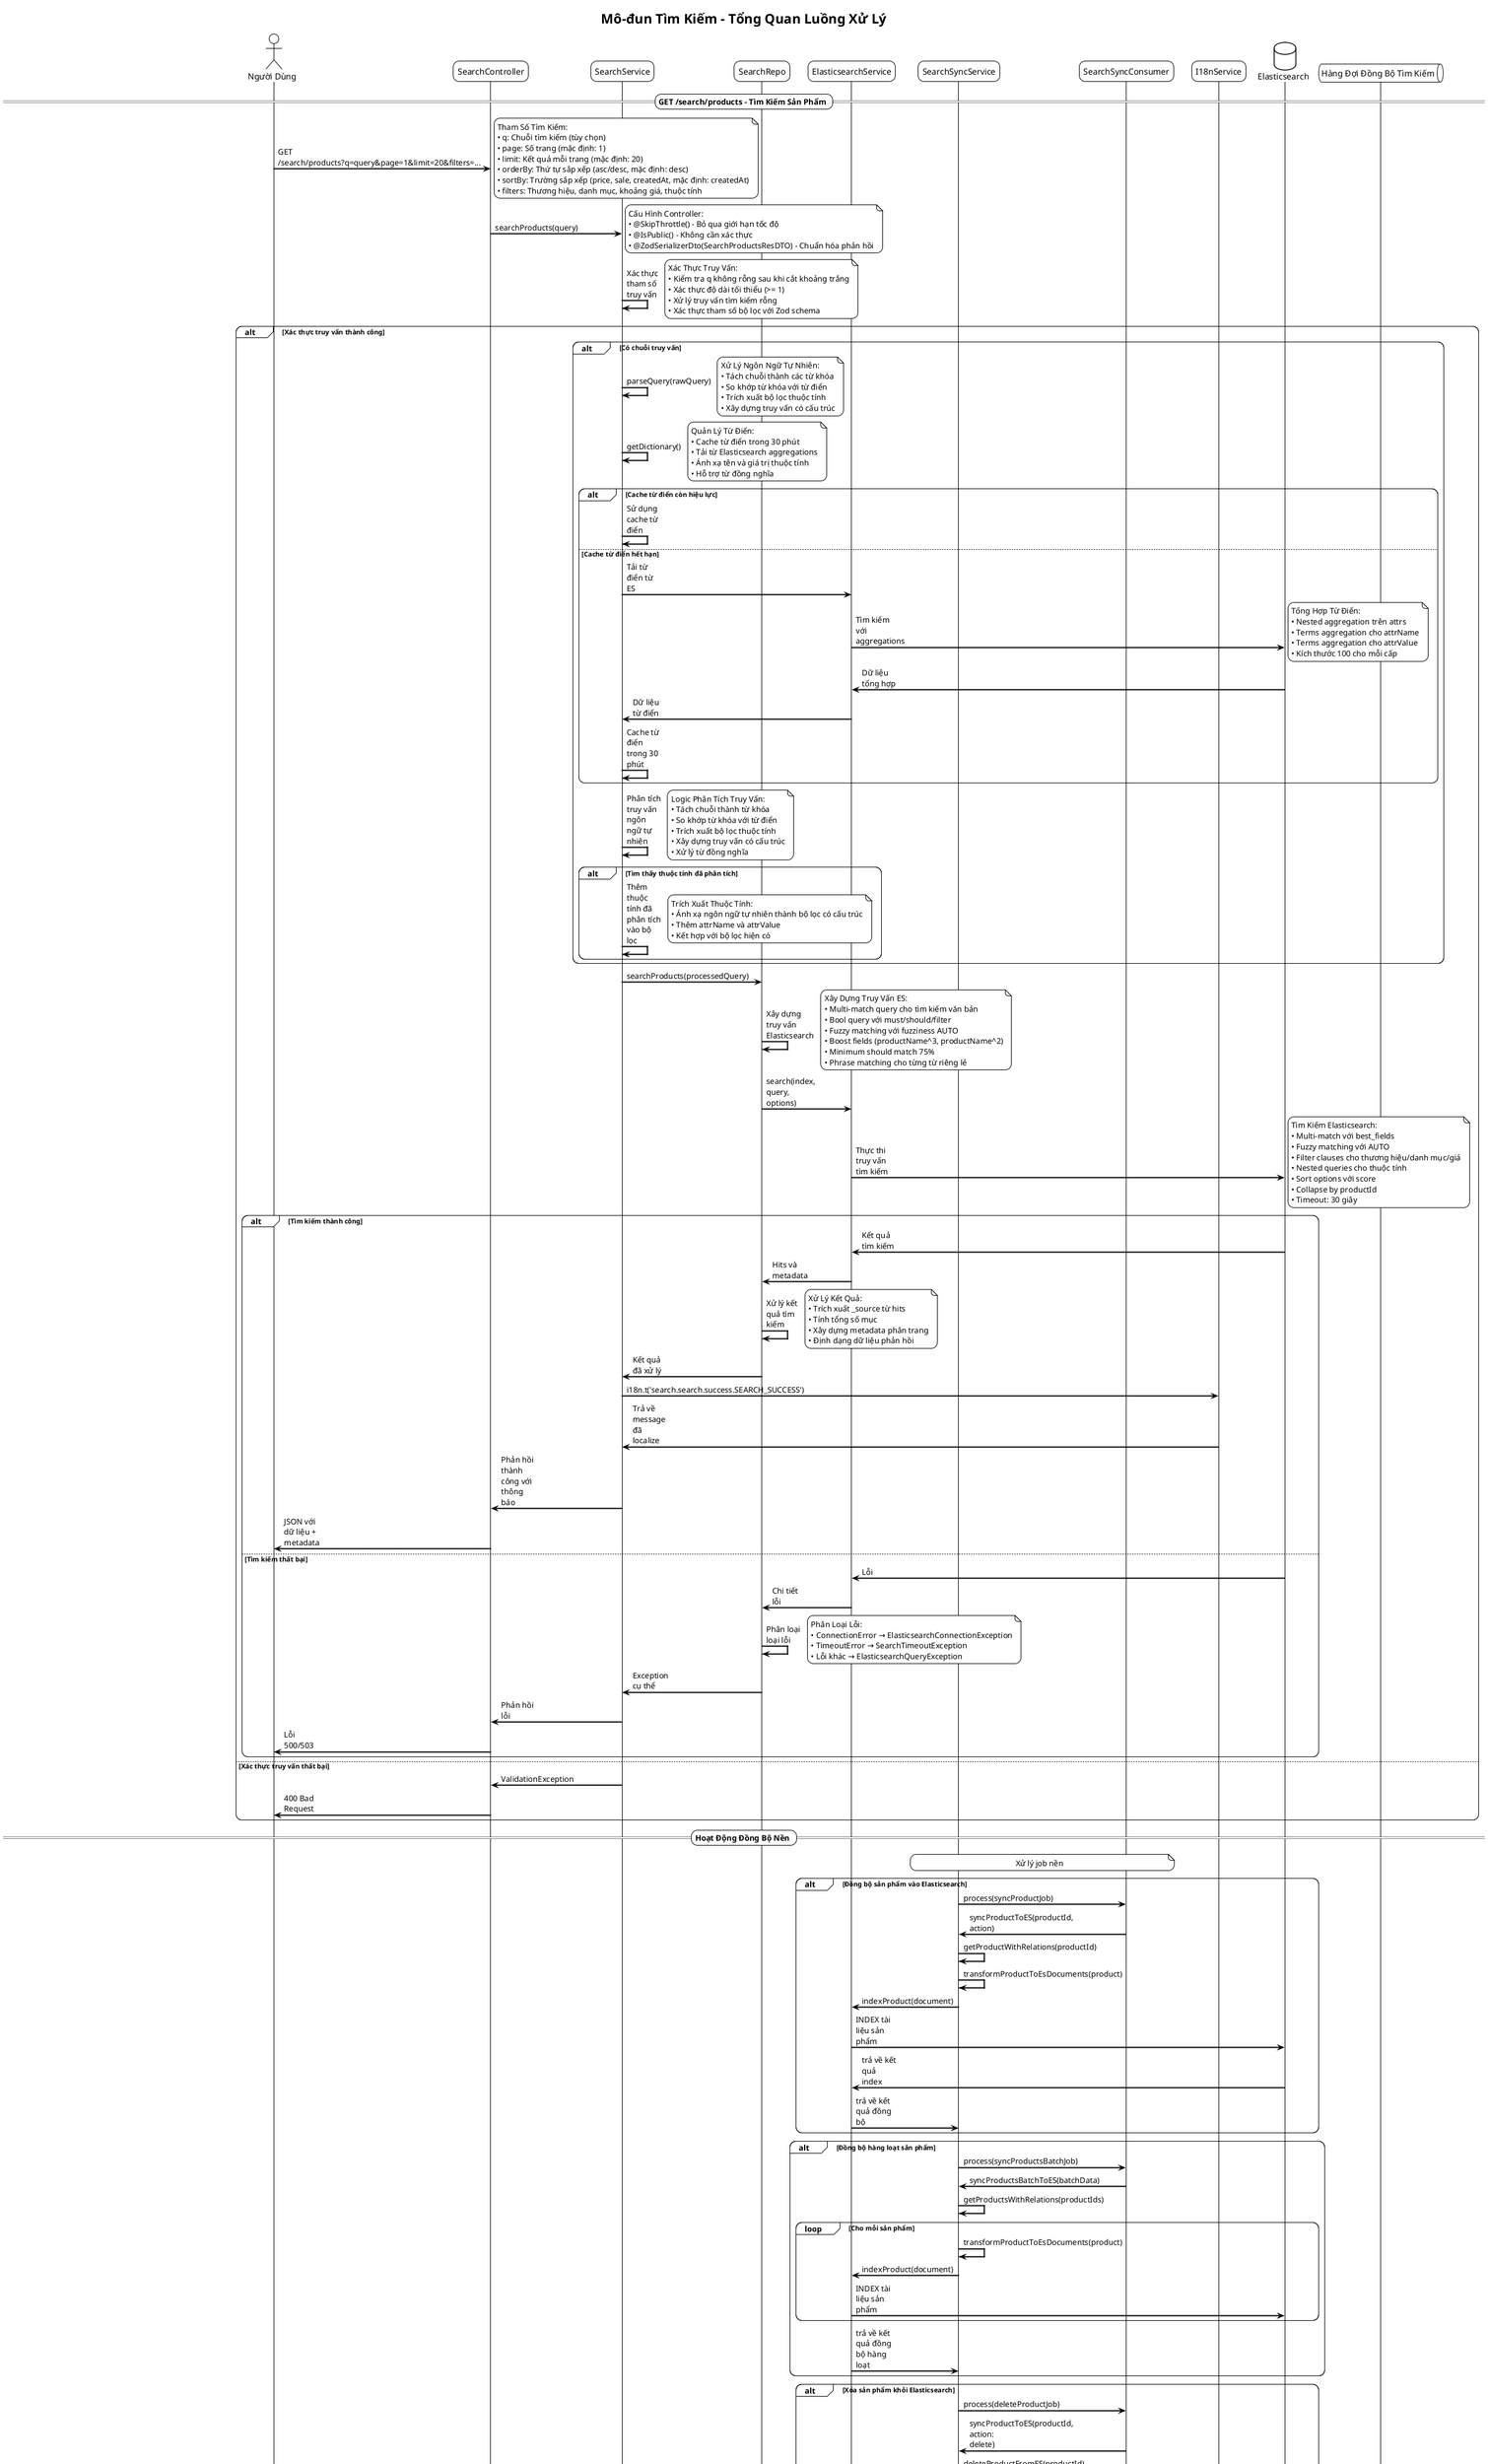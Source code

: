 @startuml Search Module - Sequence Overview
!theme plain
skinparam backgroundColor #FFFFFF
skinparam sequenceArrowThickness 2
skinparam roundcorner 20
skinparam maxmessagesize 60

title Mô-đun Tìm Kiếm - Tổng Quan Luồng Xử Lý
note top : Hệ thống tìm kiếm sản phẩm với Elasticsearch và xử lý ngôn ngữ tự nhiên

actor "Người Dùng" as Client
participant "SearchController" as SC
participant "SearchService" as SS
participant "SearchRepo" as SR
participant "ElasticsearchService" as ES
participant "SearchSyncService" as SSS
participant "SearchSyncConsumer" as SSC
participant "I18nService" as IS
database "Elasticsearch" as ESDB
queue "Hàng Đợi Đồng Bộ Tìm Kiếm" as SSQ

== GET /search/products - Tìm Kiếm Sản Phẩm ==
Client -> SC: GET /search/products?q=query&page=1&limit=20&filters=...
note right
Tham Số Tìm Kiếm:
• q: Chuỗi tìm kiếm (tùy chọn)
• page: Số trang (mặc định: 1)
• limit: Kết quả mỗi trang (mặc định: 20)
• orderBy: Thứ tự sắp xếp (asc/desc, mặc định: desc)
• sortBy: Trường sắp xếp (price, sale, createdAt, mặc định: createdAt)
• filters: Thương hiệu, danh mục, khoảng giá, thuộc tính
end note

SC -> SS: searchProducts(query)
note right
Cấu Hình Controller:
• @SkipThrottle() - Bỏ qua giới hạn tốc độ
• @IsPublic() - Không cần xác thực
• @ZodSerializerDto(SearchProductsResDTO) - Chuẩn hóa phản hồi
end note

SS -> SS: Xác thực tham số truy vấn
note right
Xác Thực Truy Vấn:
• Kiểm tra q không rỗng sau khi cắt khoảng trắng
• Xác thực độ dài tối thiểu (>= 1)
• Xử lý truy vấn tìm kiếm rỗng
• Xác thực tham số bộ lọc với Zod schema
end note

alt Xác thực truy vấn thành công
    alt Có chuỗi truy vấn
        SS -> SS: parseQuery(rawQuery)
        note right
        Xử Lý Ngôn Ngữ Tự Nhiên:
        • Tách chuỗi thành các từ khóa
        • So khớp từ khóa với từ điển
        • Trích xuất bộ lọc thuộc tính
        • Xây dựng truy vấn có cấu trúc
        end note

        SS -> SS: getDictionary()
        note right
        Quản Lý Từ Điển:
        • Cache từ điển trong 30 phút
        • Tải từ Elasticsearch aggregations
        • Ánh xạ tên và giá trị thuộc tính
        • Hỗ trợ từ đồng nghĩa
        end note

        alt Cache từ điển còn hiệu lực
            SS -> SS: Sử dụng cache từ điển
        else Cache từ điển hết hạn
            SS -> ES: Tải từ điển từ ES
            ES -> ESDB: Tìm kiếm với aggregations
            note right
            Tổng Hợp Từ Điển:
            • Nested aggregation trên attrs
            • Terms aggregation cho attrName
            • Terms aggregation cho attrValue
            • Kích thước 100 cho mỗi cấp
            end note
            ESDB -> ES: Dữ liệu tổng hợp
            ES -> SS: Dữ liệu từ điển
            SS -> SS: Cache từ điển trong 30 phút
        end

        SS -> SS: Phân tích truy vấn ngôn ngữ tự nhiên
        note right
        Logic Phân Tích Truy Vấn:
        • Tách chuỗi thành từ khóa
        • So khớp từ khóa với từ điển
        • Trích xuất bộ lọc thuộc tính
        • Xây dựng truy vấn có cấu trúc
        • Xử lý từ đồng nghĩa
        end note

        alt Tìm thấy thuộc tính đã phân tích
            SS -> SS: Thêm thuộc tính đã phân tích vào bộ lọc
            note right
            Trích Xuất Thuộc Tính:
            • Ánh xạ ngôn ngữ tự nhiên thành bộ lọc có cấu trúc
            • Thêm attrName và attrValue
            • Kết hợp với bộ lọc hiện có
            end note
        end
    end

    SS -> SR: searchProducts(processedQuery)
    SR -> SR: Xây dựng truy vấn Elasticsearch
    note right
    Xây Dựng Truy Vấn ES:
    • Multi-match query cho tìm kiếm văn bản
    • Bool query với must/should/filter
    • Fuzzy matching với fuzziness AUTO
    • Boost fields (productName^3, productName^2)
    • Minimum should match 75%
    • Phrase matching cho từng từ riêng lẻ
    end note

    SR -> ES: search(index, query, options)
    ES -> ESDB: Thực thi truy vấn tìm kiếm
    note right
    Tìm Kiếm Elasticsearch:
    • Multi-match với best_fields
    • Fuzzy matching với AUTO
    • Filter clauses cho thương hiệu/danh mục/giá
    • Nested queries cho thuộc tính
    • Sort options với score
    • Collapse by productId
    • Timeout: 30 giây
    end note

    alt Tìm kiếm thành công
        ESDB -> ES: Kết quả tìm kiếm
        ES -> SR: Hits và metadata
        SR -> SR: Xử lý kết quả tìm kiếm
        note right
        Xử Lý Kết Quả:
        • Trích xuất _source từ hits
        • Tính tổng số mục
        • Xây dựng metadata phân trang
        • Định dạng dữ liệu phản hồi
        end note
        SR -> SS: Kết quả đã xử lý
        SS -> IS: i18n.t('search.search.success.SEARCH_SUCCESS')
        IS -> SS: Trả về message đã localize
        SS -> SC: Phản hồi thành công với thông báo
        SC -> Client: JSON với dữ liệu + metadata

    else Tìm kiếm thất bại
        ESDB -> ES: Lỗi
        ES -> SR: Chi tiết lỗi
        SR -> SR: Phân loại loại lỗi
        note right
        Phân Loại Lỗi:
        • ConnectionError → ElasticsearchConnectionException
        • TimeoutError → SearchTimeoutException
        • Lỗi khác → ElasticsearchQueryException
        end note
        SR -> SS: Exception cụ thể
        SS -> SC: Phản hồi lỗi
        SC -> Client: Lỗi 500/503
    end

else Xác thực truy vấn thất bại
    SS -> SC: ValidationException
    SC -> Client: 400 Bad Request
end

== Hoạt Động Đồng Bộ Nền ==
note over SSS, SSC: Xử lý job nền

alt Đồng bộ sản phẩm vào Elasticsearch
    SSS -> SSC: process(syncProductJob)
    SSC -> SSS: syncProductToES(productId, action)
    SSS -> SSS: getProductWithRelations(productId)
    SSS -> SSS: transformProductToEsDocuments(product)
    SSS -> ES: indexProduct(document)
    ES -> ESDB: INDEX tài liệu sản phẩm
    ESDB -> ES: trả về kết quả index
    ES -> SSS: trả về kết quả đồng bộ
end

alt Đồng bộ hàng loạt sản phẩm
    SSS -> SSC: process(syncProductsBatchJob)
    SSC -> SSS: syncProductsBatchToES(batchData)
    SSS -> SSS: getProductsWithRelations(productIds)
    loop Cho mỗi sản phẩm
        SSS -> SSS: transformProductToEsDocuments(product)
        SSS -> ES: indexProduct(document)
        ES -> ESDB: INDEX tài liệu sản phẩm
    end
    ES -> SSS: trả về kết quả đồng bộ hàng loạt
end

alt Xóa sản phẩm khỏi Elasticsearch
    SSS -> SSC: process(deleteProductJob)
    SSC -> SSS: syncProductToES(productId, action: delete)
    SSS -> SSS: deleteProductFromES(productId)
    SSS -> ES: deleteProduct(productId)
    ES -> ESDB: DELETE tài liệu sản phẩm
    ESDB -> ES: trả về kết quả xóa
    ES -> SSS: trả về kết quả xóa
end

== Xử Lý Lỗi & Xác Thực ==
alt Lỗi truy vấn rỗng
    SS -> SC: EmptySearchQueryException
    SC -> Client: 400 Bad Request
    note right
    Lỗi Truy Vấn Rỗng:
    • Chuỗi truy vấn rỗng sau khi cắt khoảng trắng
    • Thông báo lỗi rõ ràng
    end note

else Lỗi truy vấn quá ngắn
    SS -> SC: SearchQueryTooShortException
    SC -> Client: 400 Bad Request
    note right
    Lỗi Truy Vấn Quá Ngắn:
    • Độ dài truy vấn < yêu cầu tối thiểu (1)
    • Xác thực độ dài truy vấn
    end note

else Lỗi tải từ điển
    SS -> SC: DictionaryLoadException
    SC -> Client: 500 Internal Server Error
    note right
    Lỗi Từ Điển:
    • Không thể tải từ Elasticsearch
    • Cache miss và tải thất bại
    end note

else Lỗi phân tích từ điển
    SS -> SC: DictionaryParseException
    SC -> Client: 400 Bad Request
    note right
    Lỗi Phân Tích:
    • Không thể phân tích ngôn ngữ tự nhiên
    • Phân tích từ điển thất bại
    end note

else Lỗi kết nối Elasticsearch
    SR -> SS: ElasticsearchConnectionException
    SS -> SC: Phản hồi lỗi
    SC -> Client: 503 Service Unavailable
    note right
    Lỗi Kết Nối:
    • Elasticsearch không khả dụng
    • Kết nối mạng thất bại
    end note

else Lỗi timeout tìm kiếm
    SR -> SS: SearchTimeoutException
    SS -> SC: Phản hồi lỗi
    SC -> Client: 503 Service Unavailable
    note right
    Lỗi Timeout:
    • Timeout truy vấn tìm kiếm
    • Truy vấn chạy quá lâu
    end note

else Lỗi truy vấn tìm kiếm
    SR -> SS: ElasticsearchQueryException
    SS -> SC: Phản hồi lỗi
    SC -> Client: 500 Internal Server Error
    note right
    Lỗi Truy Vấn:
    • Cú pháp truy vấn không hợp lệ
    • Index không tìm thấy
    • Lỗi ES khác
    end note
end

== Quản Lý Cache ==
alt Hoạt động cache từ điển
    SS -> SS: Kiểm tra thời gian hết hạn cache
    note right
    Quản Lý Cache:
    • Thời gian cache: 30 phút
    • Kiểm tra thời gian hết hạn cache
    • Tải dữ liệu mới nếu hết hạn
    • Cache bộ nhớ với Map
    end note
end

== Trả Kết Quả ==
SS -> IS: i18n.t('search.search.success.SEARCH_SUCCESS')
IS -> SS: Trả về message đã localize
SS -> SC: Phản hồi + Thông báo đã localize
SC -> Client: JSON Response với metadata đầy đủ

note bottom
**Đặc điểm chính của module Tìm Kiếm:**
• Tích hợp Elasticsearch với truy vấn nâng cao
• Xử lý ngôn ngữ tự nhiên với cache từ điển (30 phút)
• Tìm kiếm đa trường với fuzzy matching và phrase matching
• Bộ lọc nâng cao (thương hiệu, danh mục, giá, thuộc tính lồng nhau)
• Phân trang với metadata đầy đủ
• Xử lý lỗi toàn diện với exception cụ thể
• API công khai (không cần xác thực)
• Bỏ qua giới hạn tốc độ cho hiệu suất tìm kiếm
• Hỗ trợ đa ngôn ngữ với I18nService
• Hoạt động đồng bộ nền với BullMQ
• Trích xuất thuộc tính dựa trên từ điển
end note

@enduml

